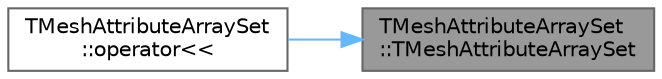 digraph "TMeshAttributeArraySet::TMeshAttributeArraySet"
{
 // INTERACTIVE_SVG=YES
 // LATEX_PDF_SIZE
  bgcolor="transparent";
  edge [fontname=Helvetica,fontsize=10,labelfontname=Helvetica,labelfontsize=10];
  node [fontname=Helvetica,fontsize=10,shape=box,height=0.2,width=0.4];
  rankdir="RL";
  Node1 [id="Node000001",label="TMeshAttributeArraySet\l::TMeshAttributeArraySet",height=0.2,width=0.4,color="gray40", fillcolor="grey60", style="filled", fontcolor="black",tooltip="Constructors."];
  Node1 -> Node2 [id="edge1_Node000001_Node000002",dir="back",color="steelblue1",style="solid",tooltip=" "];
  Node2 [id="Node000002",label="TMeshAttributeArraySet\l::operator\<\<",height=0.2,width=0.4,color="grey40", fillcolor="white", style="filled",URL="$d4/d6f/classTMeshAttributeArraySet.html#ac75ace4f690965fb9baaa069c7ad671d",tooltip="Serializer."];
}
